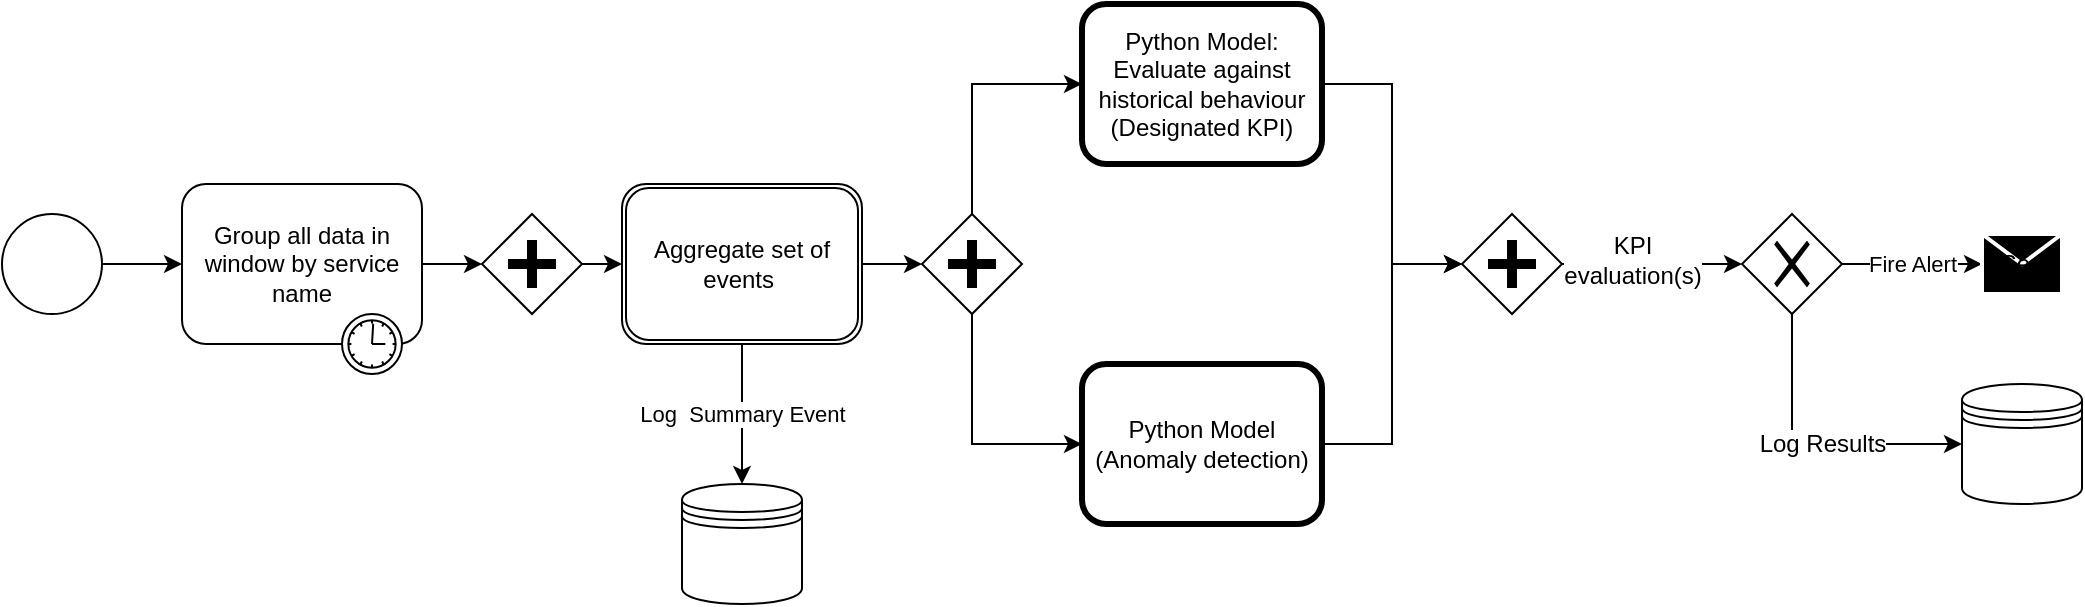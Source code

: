 <mxfile version="12.2.3" type="github" pages="1">
  <diagram id="oRTdJUQ81FadgueAYfas" name="Page-1">
    <mxGraphModel dx="957" dy="487" grid="1" gridSize="10" guides="1" tooltips="1" connect="1" arrows="1" fold="1" page="1" pageScale="1" pageWidth="850" pageHeight="1100" math="0" shadow="0">
      <root>
        <mxCell id="0"/>
        <mxCell id="1" parent="0"/>
        <mxCell id="jXaiOdSxwaXMNZtHvL1T-15" style="edgeStyle=orthogonalEdgeStyle;rounded=0;orthogonalLoop=1;jettySize=auto;html=1;entryX=0;entryY=0.5;entryDx=0;entryDy=0;" edge="1" parent="1" source="jXaiOdSxwaXMNZtHvL1T-1" target="jXaiOdSxwaXMNZtHvL1T-10">
          <mxGeometry relative="1" as="geometry"/>
        </mxCell>
        <mxCell id="jXaiOdSxwaXMNZtHvL1T-1" value="Group all data in window by service name" style="html=1;whiteSpace=wrap;rounded=1;" vertex="1" parent="1">
          <mxGeometry x="120" y="230" width="120" height="80" as="geometry"/>
        </mxCell>
        <mxCell id="jXaiOdSxwaXMNZtHvL1T-2" value="" style="shape=mxgraph.bpmn.timer_start;perimeter=ellipsePerimeter;html=1;verticalLabelPosition=bottom;labelBackgroundColor=#ffffff;verticalAlign=top;outlineConnect=0;" vertex="1" parent="jXaiOdSxwaXMNZtHvL1T-1">
          <mxGeometry x="1" y="1" width="30" height="30" relative="1" as="geometry">
            <mxPoint x="-40" y="-15" as="offset"/>
          </mxGeometry>
        </mxCell>
        <mxCell id="jXaiOdSxwaXMNZtHvL1T-7" style="edgeStyle=orthogonalEdgeStyle;rounded=0;orthogonalLoop=1;jettySize=auto;html=1;exitX=1;exitY=0.5;exitDx=0;exitDy=0;entryX=0;entryY=0.5;entryDx=0;entryDy=0;" edge="1" parent="1" source="jXaiOdSxwaXMNZtHvL1T-3" target="jXaiOdSxwaXMNZtHvL1T-1">
          <mxGeometry relative="1" as="geometry"/>
        </mxCell>
        <mxCell id="jXaiOdSxwaXMNZtHvL1T-3" value="" style="shape=mxgraph.bpmn.shape;html=1;verticalLabelPosition=bottom;labelBackgroundColor=#ffffff;verticalAlign=top;align=center;perimeter=ellipsePerimeter;outlineConnect=0;outline=standard;symbol=general;" vertex="1" parent="1">
          <mxGeometry x="30" y="245" width="50" height="50" as="geometry"/>
        </mxCell>
        <mxCell id="jXaiOdSxwaXMNZtHvL1T-21" style="edgeStyle=orthogonalEdgeStyle;rounded=0;orthogonalLoop=1;jettySize=auto;html=1;exitX=1;exitY=0.5;exitDx=0;exitDy=0;entryX=0;entryY=0.5;entryDx=0;entryDy=0;" edge="1" parent="1" source="jXaiOdSxwaXMNZtHvL1T-8" target="jXaiOdSxwaXMNZtHvL1T-20">
          <mxGeometry relative="1" as="geometry"/>
        </mxCell>
        <mxCell id="jXaiOdSxwaXMNZtHvL1T-8" value="Python Model:&lt;br&gt;Evaluate against historical behaviour&lt;br&gt;(Designated KPI)" style="shape=ext;rounded=1;html=1;whiteSpace=wrap;strokeWidth=3;" vertex="1" parent="1">
          <mxGeometry x="570" y="140" width="120" height="80" as="geometry"/>
        </mxCell>
        <mxCell id="jXaiOdSxwaXMNZtHvL1T-22" style="edgeStyle=orthogonalEdgeStyle;rounded=0;orthogonalLoop=1;jettySize=auto;html=1;exitX=1;exitY=0.5;exitDx=0;exitDy=0;entryX=0;entryY=0.5;entryDx=0;entryDy=0;" edge="1" parent="1" source="jXaiOdSxwaXMNZtHvL1T-9" target="jXaiOdSxwaXMNZtHvL1T-20">
          <mxGeometry relative="1" as="geometry"/>
        </mxCell>
        <mxCell id="jXaiOdSxwaXMNZtHvL1T-9" value="Python Model (Anomaly detection)" style="shape=ext;rounded=1;html=1;whiteSpace=wrap;strokeWidth=3;" vertex="1" parent="1">
          <mxGeometry x="570" y="320" width="120" height="80" as="geometry"/>
        </mxCell>
        <mxCell id="jXaiOdSxwaXMNZtHvL1T-16" style="edgeStyle=orthogonalEdgeStyle;rounded=0;orthogonalLoop=1;jettySize=auto;html=1;exitX=1;exitY=0.5;exitDx=0;exitDy=0;entryX=0;entryY=0.5;entryDx=0;entryDy=0;" edge="1" parent="1" source="jXaiOdSxwaXMNZtHvL1T-10" target="jXaiOdSxwaXMNZtHvL1T-11">
          <mxGeometry relative="1" as="geometry"/>
        </mxCell>
        <mxCell id="jXaiOdSxwaXMNZtHvL1T-10" value="" style="shape=mxgraph.bpmn.shape;html=1;verticalLabelPosition=bottom;labelBackgroundColor=#ffffff;verticalAlign=top;align=center;perimeter=rhombusPerimeter;background=gateway;outlineConnect=0;outline=none;symbol=parallelGw;" vertex="1" parent="1">
          <mxGeometry x="270" y="245" width="50" height="50" as="geometry"/>
        </mxCell>
        <mxCell id="jXaiOdSxwaXMNZtHvL1T-14" value="Log&amp;nbsp; Summary Event" style="edgeStyle=orthogonalEdgeStyle;rounded=0;orthogonalLoop=1;jettySize=auto;html=1;exitX=0.5;exitY=1;exitDx=0;exitDy=0;entryX=0.5;entryY=0;entryDx=0;entryDy=0;" edge="1" parent="1" source="jXaiOdSxwaXMNZtHvL1T-11" target="jXaiOdSxwaXMNZtHvL1T-12">
          <mxGeometry relative="1" as="geometry"/>
        </mxCell>
        <mxCell id="jXaiOdSxwaXMNZtHvL1T-17" value="" style="edgeStyle=orthogonalEdgeStyle;rounded=0;orthogonalLoop=1;jettySize=auto;html=1;" edge="1" parent="1" source="jXaiOdSxwaXMNZtHvL1T-11" target="jXaiOdSxwaXMNZtHvL1T-13">
          <mxGeometry relative="1" as="geometry"/>
        </mxCell>
        <mxCell id="jXaiOdSxwaXMNZtHvL1T-11" value="Aggregate set of events&amp;nbsp;" style="shape=ext;rounded=1;html=1;whiteSpace=wrap;double=1;" vertex="1" parent="1">
          <mxGeometry x="340" y="230" width="120" height="80" as="geometry"/>
        </mxCell>
        <mxCell id="jXaiOdSxwaXMNZtHvL1T-12" value="" style="shape=datastore;whiteSpace=wrap;html=1;" vertex="1" parent="1">
          <mxGeometry x="370" y="380" width="60" height="60" as="geometry"/>
        </mxCell>
        <mxCell id="jXaiOdSxwaXMNZtHvL1T-18" style="edgeStyle=orthogonalEdgeStyle;rounded=0;orthogonalLoop=1;jettySize=auto;html=1;exitX=0.5;exitY=0;exitDx=0;exitDy=0;entryX=0;entryY=0.5;entryDx=0;entryDy=0;" edge="1" parent="1" source="jXaiOdSxwaXMNZtHvL1T-13" target="jXaiOdSxwaXMNZtHvL1T-8">
          <mxGeometry relative="1" as="geometry"/>
        </mxCell>
        <mxCell id="jXaiOdSxwaXMNZtHvL1T-19" style="edgeStyle=orthogonalEdgeStyle;rounded=0;orthogonalLoop=1;jettySize=auto;html=1;exitX=0.5;exitY=1;exitDx=0;exitDy=0;entryX=0;entryY=0.5;entryDx=0;entryDy=0;" edge="1" parent="1" source="jXaiOdSxwaXMNZtHvL1T-13" target="jXaiOdSxwaXMNZtHvL1T-9">
          <mxGeometry relative="1" as="geometry"/>
        </mxCell>
        <mxCell id="jXaiOdSxwaXMNZtHvL1T-13" value="" style="shape=mxgraph.bpmn.shape;html=1;verticalLabelPosition=bottom;labelBackgroundColor=#ffffff;verticalAlign=top;align=center;perimeter=rhombusPerimeter;background=gateway;outlineConnect=0;outline=none;symbol=parallelGw;" vertex="1" parent="1">
          <mxGeometry x="490" y="245" width="50" height="50" as="geometry"/>
        </mxCell>
        <mxCell id="jXaiOdSxwaXMNZtHvL1T-25" style="edgeStyle=orthogonalEdgeStyle;rounded=0;orthogonalLoop=1;jettySize=auto;html=1;exitX=1;exitY=0.5;exitDx=0;exitDy=0;entryX=0;entryY=0.5;entryDx=0;entryDy=0;" edge="1" parent="1" source="jXaiOdSxwaXMNZtHvL1T-20" target="jXaiOdSxwaXMNZtHvL1T-24">
          <mxGeometry relative="1" as="geometry"/>
        </mxCell>
        <mxCell id="jXaiOdSxwaXMNZtHvL1T-26" value="KPI &lt;br&gt;evaluation(s)" style="text;html=1;resizable=0;points=[];align=center;verticalAlign=middle;labelBackgroundColor=#ffffff;" vertex="1" connectable="0" parent="jXaiOdSxwaXMNZtHvL1T-25">
          <mxGeometry x="-0.233" y="2" relative="1" as="geometry">
            <mxPoint as="offset"/>
          </mxGeometry>
        </mxCell>
        <mxCell id="jXaiOdSxwaXMNZtHvL1T-20" value="" style="shape=mxgraph.bpmn.shape;html=1;verticalLabelPosition=bottom;labelBackgroundColor=#ffffff;verticalAlign=top;align=center;perimeter=rhombusPerimeter;background=gateway;outlineConnect=0;outline=none;symbol=parallelGw;" vertex="1" parent="1">
          <mxGeometry x="760" y="245" width="50" height="50" as="geometry"/>
        </mxCell>
        <mxCell id="jXaiOdSxwaXMNZtHvL1T-28" value="Fire Alert" style="edgeStyle=orthogonalEdgeStyle;rounded=0;orthogonalLoop=1;jettySize=auto;html=1;exitX=1;exitY=0.5;exitDx=0;exitDy=0;entryX=0;entryY=0.5;entryDx=0;entryDy=0;" edge="1" parent="1" source="jXaiOdSxwaXMNZtHvL1T-24" target="jXaiOdSxwaXMNZtHvL1T-27">
          <mxGeometry relative="1" as="geometry"/>
        </mxCell>
        <mxCell id="jXaiOdSxwaXMNZtHvL1T-30" style="edgeStyle=orthogonalEdgeStyle;rounded=0;orthogonalLoop=1;jettySize=auto;html=1;exitX=0.5;exitY=1;exitDx=0;exitDy=0;entryX=0;entryY=0.5;entryDx=0;entryDy=0;" edge="1" parent="1" source="jXaiOdSxwaXMNZtHvL1T-24" target="jXaiOdSxwaXMNZtHvL1T-29">
          <mxGeometry relative="1" as="geometry"/>
        </mxCell>
        <mxCell id="jXaiOdSxwaXMNZtHvL1T-31" value="Log Results" style="text;html=1;resizable=0;points=[];align=center;verticalAlign=middle;labelBackgroundColor=#ffffff;" vertex="1" connectable="0" parent="jXaiOdSxwaXMNZtHvL1T-30">
          <mxGeometry x="-0.133" y="15" relative="1" as="geometry">
            <mxPoint x="15" y="15" as="offset"/>
          </mxGeometry>
        </mxCell>
        <mxCell id="jXaiOdSxwaXMNZtHvL1T-24" value="" style="shape=mxgraph.bpmn.shape;html=1;verticalLabelPosition=bottom;labelBackgroundColor=#ffffff;verticalAlign=top;align=center;perimeter=rhombusPerimeter;background=gateway;outlineConnect=0;outline=none;symbol=exclusiveGw;" vertex="1" parent="1">
          <mxGeometry x="900" y="245" width="50" height="50" as="geometry"/>
        </mxCell>
        <mxCell id="jXaiOdSxwaXMNZtHvL1T-27" value="Sen" style="shape=message;whiteSpace=wrap;html=1;outlineConnect=0;fillColor=#000000;strokeColor=#ffffff;strokeWidth=2;" vertex="1" parent="1">
          <mxGeometry x="1020" y="255" width="40" height="30" as="geometry"/>
        </mxCell>
        <mxCell id="jXaiOdSxwaXMNZtHvL1T-29" value="" style="shape=datastore;whiteSpace=wrap;html=1;" vertex="1" parent="1">
          <mxGeometry x="1010" y="330" width="60" height="60" as="geometry"/>
        </mxCell>
      </root>
    </mxGraphModel>
  </diagram>
</mxfile>
